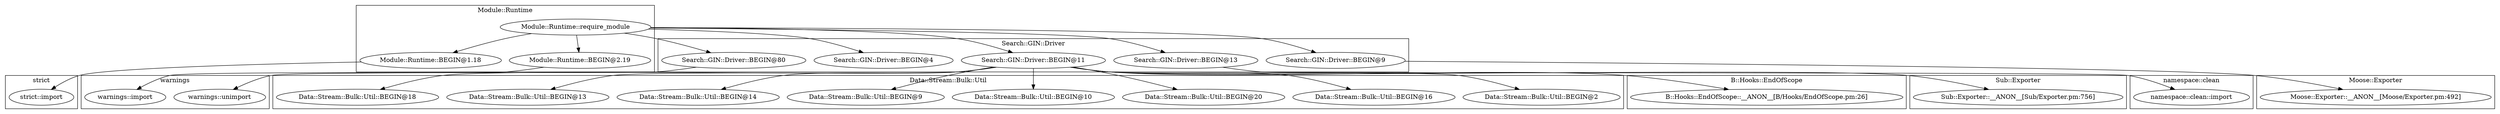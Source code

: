 digraph {
graph [overlap=false]
subgraph cluster_namespace_clean {
	label="namespace::clean";
	"namespace::clean::import";
}
subgraph cluster_warnings {
	label="warnings";
	"warnings::unimport";
	"warnings::import";
}
subgraph cluster_Search_GIN_Driver {
	label="Search::GIN::Driver";
	"Search::GIN::Driver::BEGIN@11";
	"Search::GIN::Driver::BEGIN@80";
	"Search::GIN::Driver::BEGIN@13";
	"Search::GIN::Driver::BEGIN@4";
	"Search::GIN::Driver::BEGIN@9";
}
subgraph cluster_Module_Runtime {
	label="Module::Runtime";
	"Module::Runtime::BEGIN@2.19";
	"Module::Runtime::BEGIN@1.18";
	"Module::Runtime::require_module";
}
subgraph cluster_Data_Stream_Bulk_Util {
	label="Data::Stream::Bulk::Util";
	"Data::Stream::Bulk::Util::BEGIN@2";
	"Data::Stream::Bulk::Util::BEGIN@16";
	"Data::Stream::Bulk::Util::BEGIN@20";
	"Data::Stream::Bulk::Util::BEGIN@10";
	"Data::Stream::Bulk::Util::BEGIN@9";
	"Data::Stream::Bulk::Util::BEGIN@14";
	"Data::Stream::Bulk::Util::BEGIN@13";
	"Data::Stream::Bulk::Util::BEGIN@18";
}
subgraph cluster_Moose_Exporter {
	label="Moose::Exporter";
	"Moose::Exporter::__ANON__[Moose/Exporter.pm:492]";
}
subgraph cluster_B_Hooks_EndOfScope {
	label="B::Hooks::EndOfScope";
	"B::Hooks::EndOfScope::__ANON__[B/Hooks/EndOfScope.pm:26]";
}
subgraph cluster_Sub_Exporter {
	label="Sub::Exporter";
	"Sub::Exporter::__ANON__[Sub/Exporter.pm:756]";
}
subgraph cluster_strict {
	label="strict";
	"strict::import";
}
"Search::GIN::Driver::BEGIN@11" -> "Data::Stream::Bulk::Util::BEGIN@20";
"Module::Runtime::require_module" -> "Module::Runtime::BEGIN@2.19";
"Search::GIN::Driver::BEGIN@11" -> "Data::Stream::Bulk::Util::BEGIN@10";
"Search::GIN::Driver::BEGIN@11" -> "Sub::Exporter::__ANON__[Sub/Exporter.pm:756]";
"Search::GIN::Driver::BEGIN@13" -> "namespace::clean::import";
"Module::Runtime::BEGIN@1.18" -> "strict::import";
"Search::GIN::Driver::BEGIN@11" -> "B::Hooks::EndOfScope::__ANON__[B/Hooks/EndOfScope.pm:26]";
"Search::GIN::Driver::BEGIN@11" -> "Data::Stream::Bulk::Util::BEGIN@16";
"Search::GIN::Driver::BEGIN@9" -> "Moose::Exporter::__ANON__[Moose/Exporter.pm:492]";
"Module::Runtime::require_module" -> "Module::Runtime::BEGIN@1.18";
"Module::Runtime::require_module" -> "Search::GIN::Driver::BEGIN@80";
"Search::GIN::Driver::BEGIN@11" -> "Data::Stream::Bulk::Util::BEGIN@9";
"Module::Runtime::require_module" -> "Search::GIN::Driver::BEGIN@4";
"Module::Runtime::BEGIN@2.19" -> "warnings::import";
"Search::GIN::Driver::BEGIN@11" -> "Data::Stream::Bulk::Util::BEGIN@14";
"Search::GIN::Driver::BEGIN@11" -> "Data::Stream::Bulk::Util::BEGIN@2";
"Module::Runtime::require_module" -> "Search::GIN::Driver::BEGIN@13";
"Search::GIN::Driver::BEGIN@80" -> "warnings::unimport";
"Module::Runtime::require_module" -> "Search::GIN::Driver::BEGIN@9";
"Module::Runtime::require_module" -> "Search::GIN::Driver::BEGIN@11";
"Search::GIN::Driver::BEGIN@11" -> "Data::Stream::Bulk::Util::BEGIN@18";
"Search::GIN::Driver::BEGIN@11" -> "Data::Stream::Bulk::Util::BEGIN@13";
}
